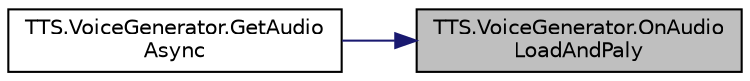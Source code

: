 digraph "TTS.VoiceGenerator.OnAudioLoadAndPaly"
{
 // INTERACTIVE_SVG=YES
 // LATEX_PDF_SIZE
  edge [fontname="Helvetica",fontsize="10",labelfontname="Helvetica",labelfontsize="10"];
  node [fontname="Helvetica",fontsize="10",shape=record];
  rankdir="RL";
  Node1 [label="TTS.VoiceGenerator.OnAudio\lLoadAndPaly",height=0.2,width=0.4,color="black", fillcolor="grey75", style="filled", fontcolor="black",tooltip="UnityWebRequest 加载音频播放"];
  Node1 -> Node2 [dir="back",color="midnightblue",fontsize="10",style="solid",fontname="Helvetica"];
  Node2 [label="TTS.VoiceGenerator.GetAudio\lAsync",height=0.2,width=0.4,color="black", fillcolor="white", style="filled",URL="$class_t_t_s_1_1_voice_generator.html#a386eab6c84d322e2abbc7d73c2aa187e",tooltip=" "];
}

